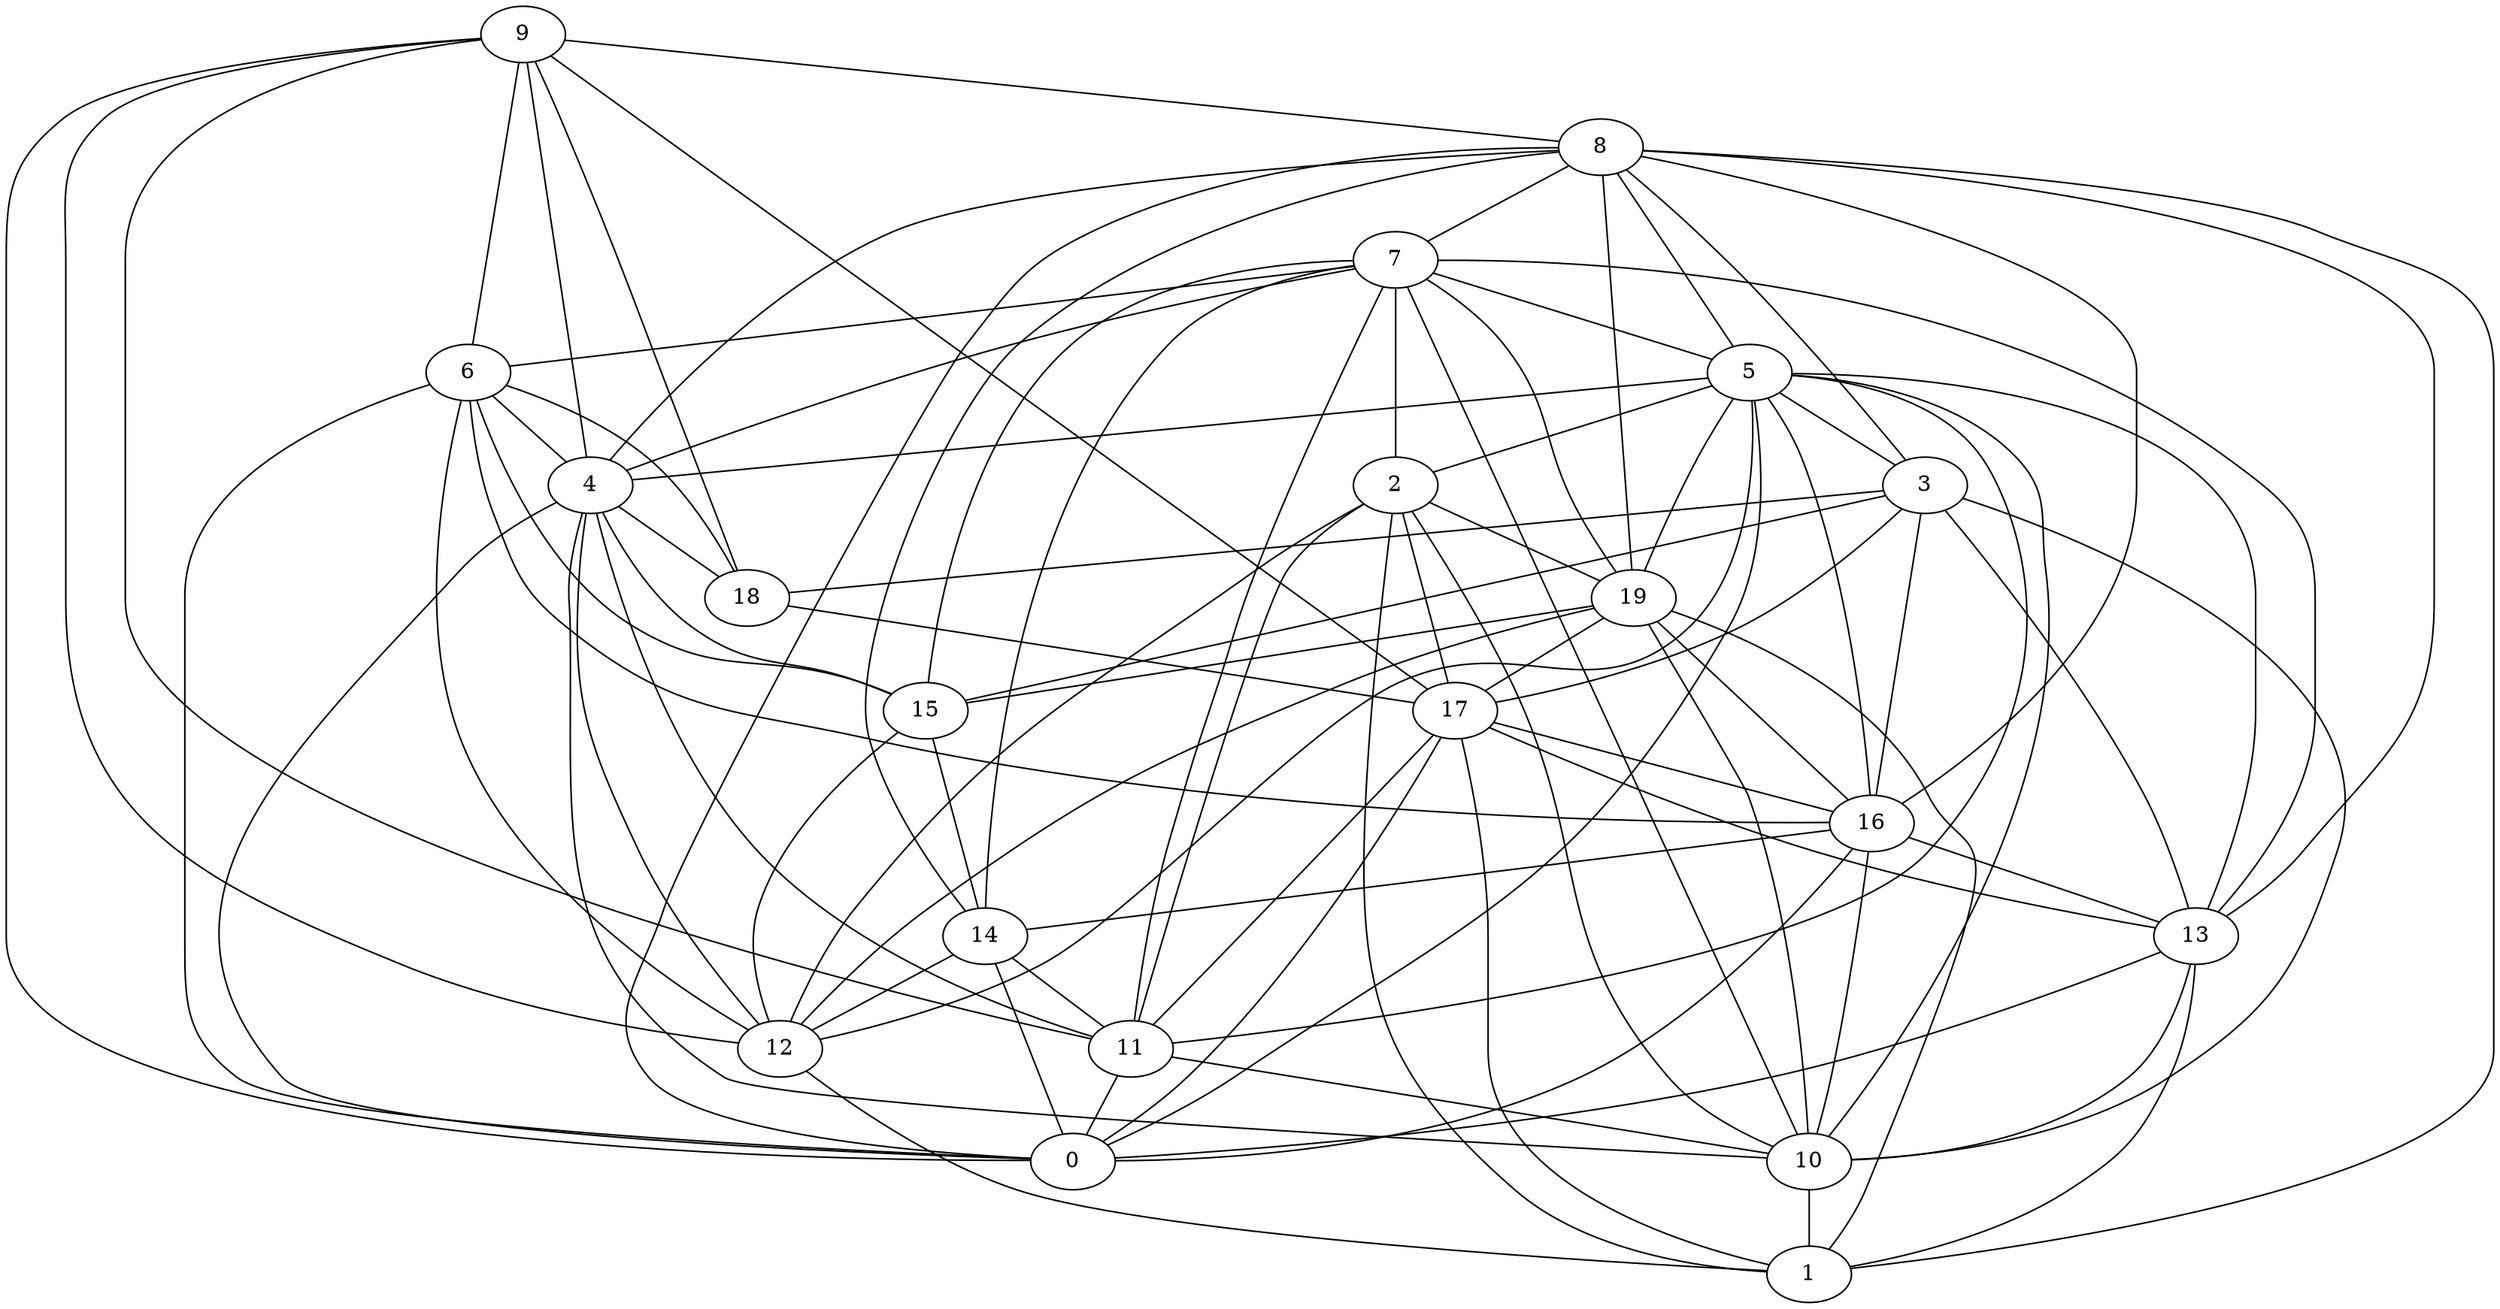 digraph GG_graph {

subgraph G_graph {
edge [color = black]
"2" -> "10" [dir = none]
"2" -> "11" [dir = none]
"2" -> "12" [dir = none]
"2" -> "1" [dir = none]
"2" -> "17" [dir = none]
"5" -> "0" [dir = none]
"5" -> "4" [dir = none]
"5" -> "16" [dir = none]
"5" -> "13" [dir = none]
"5" -> "12" [dir = none]
"5" -> "3" [dir = none]
"5" -> "2" [dir = none]
"5" -> "19" [dir = none]
"12" -> "1" [dir = none]
"4" -> "15" [dir = none]
"18" -> "17" [dir = none]
"11" -> "10" [dir = none]
"10" -> "1" [dir = none]
"9" -> "6" [dir = none]
"9" -> "11" [dir = none]
"9" -> "18" [dir = none]
"9" -> "12" [dir = none]
"9" -> "0" [dir = none]
"17" -> "16" [dir = none]
"17" -> "0" [dir = none]
"7" -> "15" [dir = none]
"7" -> "19" [dir = none]
"7" -> "13" [dir = none]
"7" -> "11" [dir = none]
"7" -> "5" [dir = none]
"7" -> "6" [dir = none]
"15" -> "14" [dir = none]
"15" -> "12" [dir = none]
"13" -> "1" [dir = none]
"13" -> "0" [dir = none]
"13" -> "10" [dir = none]
"8" -> "3" [dir = none]
"8" -> "5" [dir = none]
"8" -> "0" [dir = none]
"8" -> "19" [dir = none]
"8" -> "13" [dir = none]
"8" -> "14" [dir = none]
"8" -> "16" [dir = none]
"3" -> "13" [dir = none]
"3" -> "10" [dir = none]
"3" -> "15" [dir = none]
"3" -> "18" [dir = none]
"16" -> "14" [dir = none]
"14" -> "12" [dir = none]
"14" -> "11" [dir = none]
"6" -> "16" [dir = none]
"6" -> "0" [dir = none]
"6" -> "12" [dir = none]
"6" -> "4" [dir = none]
"19" -> "10" [dir = none]
"19" -> "15" [dir = none]
"19" -> "1" [dir = none]
"4" -> "10" [dir = none]
"6" -> "15" [dir = none]
"2" -> "19" [dir = none]
"5" -> "10" [dir = none]
"7" -> "4" [dir = none]
"19" -> "17" [dir = none]
"19" -> "12" [dir = none]
"4" -> "0" [dir = none]
"3" -> "16" [dir = none]
"19" -> "16" [dir = none]
"16" -> "0" [dir = none]
"17" -> "13" [dir = none]
"8" -> "4" [dir = none]
"6" -> "18" [dir = none]
"8" -> "1" [dir = none]
"17" -> "1" [dir = none]
"8" -> "7" [dir = none]
"16" -> "10" [dir = none]
"14" -> "0" [dir = none]
"4" -> "12" [dir = none]
"7" -> "2" [dir = none]
"4" -> "11" [dir = none]
"9" -> "8" [dir = none]
"17" -> "11" [dir = none]
"5" -> "11" [dir = none]
"4" -> "18" [dir = none]
"11" -> "0" [dir = none]
"9" -> "17" [dir = none]
"3" -> "17" [dir = none]
"16" -> "13" [dir = none]
"9" -> "4" [dir = none]
"7" -> "10" [dir = none]
"7" -> "14" [dir = none]
}

}

